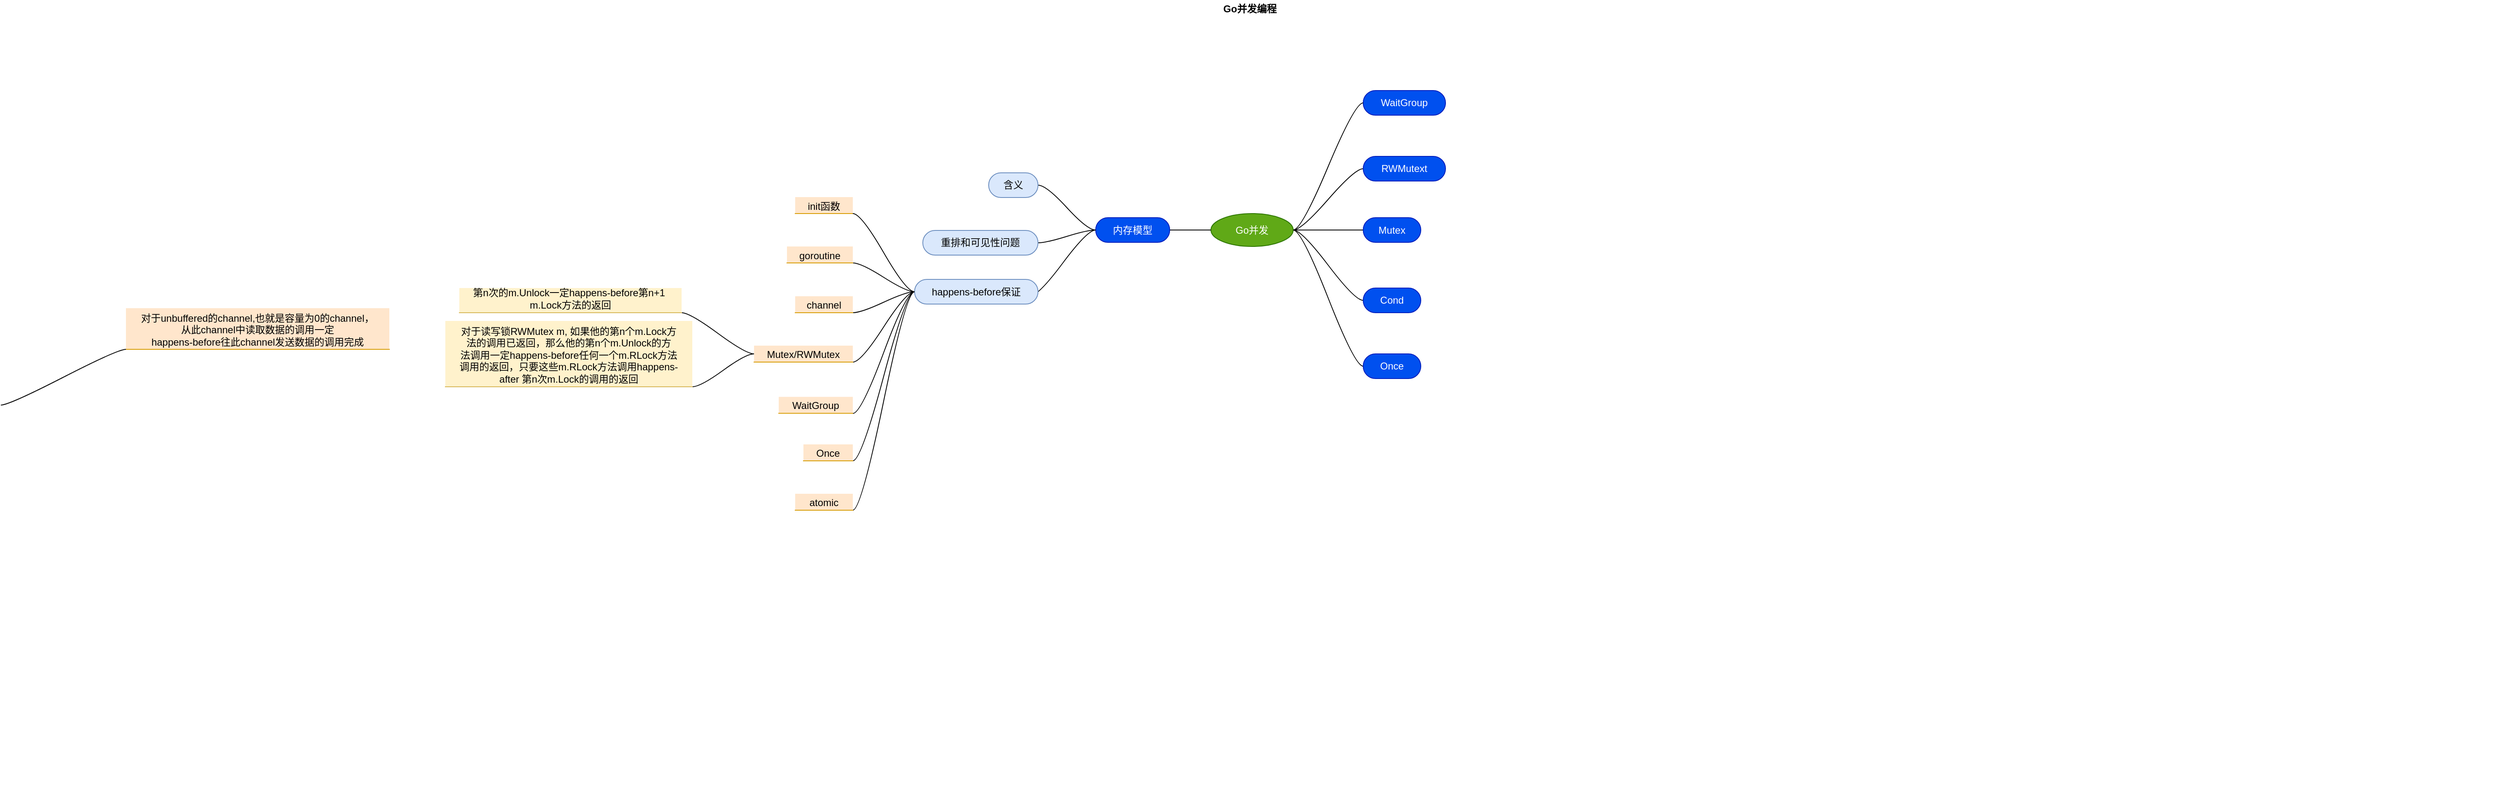 <mxfile version="18.0.2" type="github">
  <diagram id="CFVVoWSrZk2KTcpsz0eJ" name="第 1 页">
    <mxGraphModel dx="4493" dy="1837" grid="1" gridSize="10" guides="1" tooltips="1" connect="1" arrows="1" fold="1" page="1" pageScale="1" pageWidth="827" pageHeight="1169" math="0" shadow="0">
      <root>
        <mxCell id="0" />
        <mxCell id="1" parent="0" />
        <mxCell id="ClQNVbBQdnwnMK7u6O7Z-1" value="Go并发编程" style="swimlane;startSize=20;horizontal=1;containerType=tree;swimlaneLine=0;strokeColor=none;" vertex="1" parent="1">
          <mxGeometry x="-2622" y="-330" width="3035" height="984.5" as="geometry">
            <mxRectangle x="-500" y="60" width="100" height="20" as="alternateBounds" />
          </mxGeometry>
        </mxCell>
        <mxCell id="ClQNVbBQdnwnMK7u6O7Z-6" value="Go并发" style="ellipse;whiteSpace=wrap;html=1;align=center;treeFolding=1;treeMoving=1;newEdgeStyle={&quot;edgeStyle&quot;:&quot;entityRelationEdgeStyle&quot;,&quot;startArrow&quot;:&quot;none&quot;,&quot;endArrow&quot;:&quot;none&quot;,&quot;segment&quot;:10,&quot;curved&quot;:1};fillColor=#60a917;fontColor=#ffffff;strokeColor=#2D7600;" vertex="1" parent="ClQNVbBQdnwnMK7u6O7Z-1">
          <mxGeometry x="1470" y="259.5" width="100" height="40" as="geometry" />
        </mxCell>
        <mxCell id="ClQNVbBQdnwnMK7u6O7Z-7" value="WaitGroup" style="whiteSpace=wrap;html=1;rounded=1;arcSize=50;align=center;verticalAlign=middle;strokeWidth=1;autosize=1;spacing=4;treeFolding=1;treeMoving=1;newEdgeStyle={&quot;edgeStyle&quot;:&quot;entityRelationEdgeStyle&quot;,&quot;startArrow&quot;:&quot;none&quot;,&quot;endArrow&quot;:&quot;none&quot;,&quot;segment&quot;:10,&quot;curved&quot;:1};fillColor=#0050ef;fontColor=#ffffff;strokeColor=#001DBC;" vertex="1" parent="ClQNVbBQdnwnMK7u6O7Z-1">
          <mxGeometry x="1655" y="110" width="100" height="30" as="geometry" />
        </mxCell>
        <mxCell id="ClQNVbBQdnwnMK7u6O7Z-2" value="" style="edgeStyle=entityRelationEdgeStyle;startArrow=none;endArrow=none;segment=10;curved=1;rounded=0;" edge="1" parent="ClQNVbBQdnwnMK7u6O7Z-1" source="ClQNVbBQdnwnMK7u6O7Z-6" target="ClQNVbBQdnwnMK7u6O7Z-7">
          <mxGeometry relative="1" as="geometry" />
        </mxCell>
        <mxCell id="ClQNVbBQdnwnMK7u6O7Z-12" value="" style="edgeStyle=entityRelationEdgeStyle;startArrow=none;endArrow=none;segment=10;curved=1;rounded=0;" edge="1" target="ClQNVbBQdnwnMK7u6O7Z-13" source="ClQNVbBQdnwnMK7u6O7Z-6" parent="ClQNVbBQdnwnMK7u6O7Z-1">
          <mxGeometry relative="1" as="geometry">
            <mxPoint x="1070" y="339.5" as="sourcePoint" />
          </mxGeometry>
        </mxCell>
        <mxCell id="ClQNVbBQdnwnMK7u6O7Z-13" value="Mutex" style="whiteSpace=wrap;html=1;rounded=1;arcSize=50;align=center;verticalAlign=middle;strokeWidth=1;autosize=1;spacing=4;treeFolding=1;treeMoving=1;newEdgeStyle={&quot;edgeStyle&quot;:&quot;entityRelationEdgeStyle&quot;,&quot;startArrow&quot;:&quot;none&quot;,&quot;endArrow&quot;:&quot;none&quot;,&quot;segment&quot;:10,&quot;curved&quot;:1};direction=west;fillColor=#0050ef;fontColor=#ffffff;strokeColor=#001DBC;" vertex="1" parent="ClQNVbBQdnwnMK7u6O7Z-1">
          <mxGeometry x="1655" y="264.5" width="70" height="30" as="geometry" />
        </mxCell>
        <mxCell id="ClQNVbBQdnwnMK7u6O7Z-14" value="" style="edgeStyle=entityRelationEdgeStyle;startArrow=none;endArrow=none;segment=10;curved=1;rounded=0;" edge="1" target="ClQNVbBQdnwnMK7u6O7Z-15" source="ClQNVbBQdnwnMK7u6O7Z-6" parent="ClQNVbBQdnwnMK7u6O7Z-1">
          <mxGeometry relative="1" as="geometry">
            <mxPoint x="1070" y="339.5" as="sourcePoint" />
          </mxGeometry>
        </mxCell>
        <mxCell id="ClQNVbBQdnwnMK7u6O7Z-15" value="Cond" style="whiteSpace=wrap;html=1;rounded=1;arcSize=50;align=center;verticalAlign=middle;strokeWidth=1;autosize=1;spacing=4;treeFolding=1;treeMoving=1;newEdgeStyle={&quot;edgeStyle&quot;:&quot;entityRelationEdgeStyle&quot;,&quot;startArrow&quot;:&quot;none&quot;,&quot;endArrow&quot;:&quot;none&quot;,&quot;segment&quot;:10,&quot;curved&quot;:1};fillColor=#0050ef;fontColor=#ffffff;strokeColor=#001DBC;" vertex="1" parent="ClQNVbBQdnwnMK7u6O7Z-1">
          <mxGeometry x="1655" y="350" width="70" height="30" as="geometry" />
        </mxCell>
        <mxCell id="ClQNVbBQdnwnMK7u6O7Z-17" value="" style="edgeStyle=entityRelationEdgeStyle;startArrow=none;endArrow=none;segment=10;curved=1;rounded=0;" edge="1" target="ClQNVbBQdnwnMK7u6O7Z-18" source="ClQNVbBQdnwnMK7u6O7Z-6" parent="ClQNVbBQdnwnMK7u6O7Z-1">
          <mxGeometry relative="1" as="geometry">
            <mxPoint x="1070" y="339.5" as="sourcePoint" />
          </mxGeometry>
        </mxCell>
        <mxCell id="ClQNVbBQdnwnMK7u6O7Z-18" value="Once" style="whiteSpace=wrap;html=1;rounded=1;arcSize=50;align=center;verticalAlign=middle;strokeWidth=1;autosize=1;spacing=4;treeFolding=1;treeMoving=1;newEdgeStyle={&quot;edgeStyle&quot;:&quot;entityRelationEdgeStyle&quot;,&quot;startArrow&quot;:&quot;none&quot;,&quot;endArrow&quot;:&quot;none&quot;,&quot;segment&quot;:10,&quot;curved&quot;:1};fillColor=#0050ef;fontColor=#ffffff;strokeColor=#001DBC;" vertex="1" parent="ClQNVbBQdnwnMK7u6O7Z-1">
          <mxGeometry x="1655" y="430" width="70" height="30" as="geometry" />
        </mxCell>
        <mxCell id="ClQNVbBQdnwnMK7u6O7Z-23" value="" style="edgeStyle=entityRelationEdgeStyle;startArrow=none;endArrow=none;segment=10;curved=1;rounded=0;" edge="1" target="ClQNVbBQdnwnMK7u6O7Z-24" source="ClQNVbBQdnwnMK7u6O7Z-6" parent="ClQNVbBQdnwnMK7u6O7Z-1">
          <mxGeometry relative="1" as="geometry">
            <mxPoint x="1030" y="329.5" as="sourcePoint" />
          </mxGeometry>
        </mxCell>
        <mxCell id="ClQNVbBQdnwnMK7u6O7Z-24" value="RWMutext" style="whiteSpace=wrap;html=1;rounded=1;arcSize=50;align=center;verticalAlign=middle;strokeWidth=1;autosize=1;spacing=4;treeFolding=1;treeMoving=1;newEdgeStyle={&quot;edgeStyle&quot;:&quot;entityRelationEdgeStyle&quot;,&quot;startArrow&quot;:&quot;none&quot;,&quot;endArrow&quot;:&quot;none&quot;,&quot;segment&quot;:10,&quot;curved&quot;:1};fillColor=#0050ef;fontColor=#ffffff;strokeColor=#001DBC;" vertex="1" parent="ClQNVbBQdnwnMK7u6O7Z-1">
          <mxGeometry x="1655" y="190" width="100" height="30" as="geometry" />
        </mxCell>
        <mxCell id="ClQNVbBQdnwnMK7u6O7Z-39" value="" style="edgeStyle=entityRelationEdgeStyle;startArrow=none;endArrow=none;segment=10;curved=1;rounded=0;" edge="1" target="ClQNVbBQdnwnMK7u6O7Z-40" source="ClQNVbBQdnwnMK7u6O7Z-6" parent="ClQNVbBQdnwnMK7u6O7Z-1">
          <mxGeometry relative="1" as="geometry">
            <mxPoint x="1070" y="339.5" as="sourcePoint" />
          </mxGeometry>
        </mxCell>
        <mxCell id="ClQNVbBQdnwnMK7u6O7Z-40" value="内存模型" style="whiteSpace=wrap;html=1;rounded=1;arcSize=50;align=center;verticalAlign=middle;strokeWidth=1;autosize=1;spacing=4;treeFolding=1;treeMoving=1;newEdgeStyle={&quot;edgeStyle&quot;:&quot;entityRelationEdgeStyle&quot;,&quot;startArrow&quot;:&quot;none&quot;,&quot;endArrow&quot;:&quot;none&quot;,&quot;segment&quot;:10,&quot;curved&quot;:1};fillColor=#0050ef;strokeColor=#001DBC;fontColor=#ffffff;" vertex="1" parent="ClQNVbBQdnwnMK7u6O7Z-1">
          <mxGeometry x="1330" y="264.5" width="90" height="30" as="geometry" />
        </mxCell>
        <mxCell id="ClQNVbBQdnwnMK7u6O7Z-47" value="" style="edgeStyle=entityRelationEdgeStyle;startArrow=none;endArrow=none;segment=10;curved=1;rounded=0;exitX=0;exitY=0.5;exitDx=0;exitDy=0;" edge="1" target="ClQNVbBQdnwnMK7u6O7Z-48" source="ClQNVbBQdnwnMK7u6O7Z-40" parent="ClQNVbBQdnwnMK7u6O7Z-1">
          <mxGeometry relative="1" as="geometry">
            <mxPoint x="1245" y="300" as="sourcePoint" />
          </mxGeometry>
        </mxCell>
        <mxCell id="ClQNVbBQdnwnMK7u6O7Z-48" value="含义" style="whiteSpace=wrap;html=1;rounded=1;arcSize=50;align=center;verticalAlign=middle;strokeWidth=1;autosize=1;spacing=4;treeFolding=1;treeMoving=1;newEdgeStyle={&quot;edgeStyle&quot;:&quot;entityRelationEdgeStyle&quot;,&quot;startArrow&quot;:&quot;none&quot;,&quot;endArrow&quot;:&quot;none&quot;,&quot;segment&quot;:10,&quot;curved&quot;:1};fillColor=#dae8fc;strokeColor=#6c8ebf;" vertex="1" collapsed="1" parent="ClQNVbBQdnwnMK7u6O7Z-1">
          <mxGeometry x="1200" y="210" width="60" height="30" as="geometry" />
        </mxCell>
        <mxCell id="ClQNVbBQdnwnMK7u6O7Z-49" value="" style="edgeStyle=entityRelationEdgeStyle;startArrow=none;endArrow=none;segment=10;curved=1;rounded=0;exitX=0;exitY=0.5;exitDx=0;exitDy=0;entryX=0.933;entryY=0.683;entryDx=0;entryDy=0;entryPerimeter=0;" edge="1" target="ClQNVbBQdnwnMK7u6O7Z-50" source="ClQNVbBQdnwnMK7u6O7Z-40" parent="ClQNVbBQdnwnMK7u6O7Z-1">
          <mxGeometry relative="1" as="geometry">
            <mxPoint x="780" y="339.5" as="sourcePoint" />
            <mxPoint x="1250" y="345" as="targetPoint" />
          </mxGeometry>
        </mxCell>
        <mxCell id="ClQNVbBQdnwnMK7u6O7Z-50" value="happens-before保证" style="whiteSpace=wrap;html=1;rounded=1;arcSize=50;align=center;verticalAlign=middle;strokeWidth=1;autosize=1;spacing=4;treeFolding=1;treeMoving=1;newEdgeStyle={&quot;edgeStyle&quot;:&quot;entityRelationEdgeStyle&quot;,&quot;startArrow&quot;:&quot;none&quot;,&quot;endArrow&quot;:&quot;none&quot;,&quot;segment&quot;:10,&quot;curved&quot;:1};fillColor=#dae8fc;strokeColor=#6c8ebf;" vertex="1" parent="ClQNVbBQdnwnMK7u6O7Z-1">
          <mxGeometry x="1110" y="339.5" width="150" height="30" as="geometry" />
        </mxCell>
        <mxCell id="ClQNVbBQdnwnMK7u6O7Z-51" value="" style="edgeStyle=entityRelationEdgeStyle;startArrow=none;endArrow=none;segment=10;curved=1;rounded=0;exitX=0;exitY=0.5;exitDx=0;exitDy=0;" edge="1" target="ClQNVbBQdnwnMK7u6O7Z-52" source="ClQNVbBQdnwnMK7u6O7Z-40" parent="ClQNVbBQdnwnMK7u6O7Z-1">
          <mxGeometry relative="1" as="geometry">
            <mxPoint x="780" y="339.5" as="sourcePoint" />
          </mxGeometry>
        </mxCell>
        <mxCell id="ClQNVbBQdnwnMK7u6O7Z-52" value="重排和可见性问题" style="whiteSpace=wrap;html=1;rounded=1;arcSize=50;align=center;verticalAlign=middle;strokeWidth=1;autosize=1;spacing=4;treeFolding=1;treeMoving=1;newEdgeStyle={&quot;edgeStyle&quot;:&quot;entityRelationEdgeStyle&quot;,&quot;startArrow&quot;:&quot;none&quot;,&quot;endArrow&quot;:&quot;none&quot;,&quot;segment&quot;:10,&quot;curved&quot;:1};fillColor=#dae8fc;strokeColor=#6c8ebf;" vertex="1" collapsed="1" parent="ClQNVbBQdnwnMK7u6O7Z-1">
          <mxGeometry x="1120" y="280" width="140" height="30" as="geometry" />
        </mxCell>
        <mxCell id="ClQNVbBQdnwnMK7u6O7Z-53" value="在什么条件下，goroutine在读取一个变量的值的时候，&lt;br&gt;能够看到其他goroutine对这个变量进行的写的结果" style="whiteSpace=wrap;html=1;shape=partialRectangle;top=0;left=0;bottom=1;right=0;points=[[0,1],[1,1]];fillColor=#fff2cc;align=center;verticalAlign=bottom;routingCenterY=0.5;snapToPoint=1;recursiveResize=0;autosize=1;treeFolding=1;treeMoving=1;newEdgeStyle={&quot;edgeStyle&quot;:&quot;entityRelationEdgeStyle&quot;,&quot;startArrow&quot;:&quot;none&quot;,&quot;endArrow&quot;:&quot;none&quot;,&quot;segment&quot;:10,&quot;curved&quot;:1};strokeColor=#d6b656;" vertex="1" visible="0" parent="ClQNVbBQdnwnMK7u6O7Z-1">
          <mxGeometry x="695" y="160" width="320" height="30" as="geometry" />
        </mxCell>
        <mxCell id="ClQNVbBQdnwnMK7u6O7Z-54" value="" style="edgeStyle=entityRelationEdgeStyle;startArrow=none;endArrow=none;segment=10;curved=1;rounded=0;exitX=0;exitY=0.5;exitDx=0;exitDy=0;" edge="1" visible="0" target="ClQNVbBQdnwnMK7u6O7Z-53" parent="ClQNVbBQdnwnMK7u6O7Z-1" source="ClQNVbBQdnwnMK7u6O7Z-48">
          <mxGeometry relative="1" as="geometry">
            <mxPoint x="490" y="279.5" as="sourcePoint" />
          </mxGeometry>
        </mxCell>
        <mxCell id="ClQNVbBQdnwnMK7u6O7Z-59" value="由于指令重排，代码并不一定会按照我们写的顺序执行" style="whiteSpace=wrap;html=1;shape=partialRectangle;top=0;left=0;bottom=1;right=0;points=[[0,1],[1,1]];fillColor=#fff2cc;align=center;verticalAlign=bottom;routingCenterY=0.5;snapToPoint=1;recursiveResize=0;autosize=1;treeFolding=1;treeMoving=1;newEdgeStyle={&quot;edgeStyle&quot;:&quot;entityRelationEdgeStyle&quot;,&quot;startArrow&quot;:&quot;none&quot;,&quot;endArrow&quot;:&quot;none&quot;,&quot;segment&quot;:10,&quot;curved&quot;:1};strokeColor=#d6b656;" vertex="1" visible="0" parent="ClQNVbBQdnwnMK7u6O7Z-1">
          <mxGeometry x="750" y="230" width="320" height="20" as="geometry" />
        </mxCell>
        <mxCell id="ClQNVbBQdnwnMK7u6O7Z-60" value="" style="edgeStyle=entityRelationEdgeStyle;startArrow=none;endArrow=none;segment=10;curved=1;rounded=0;exitX=0;exitY=0.5;exitDx=0;exitDy=0;" edge="1" visible="0" target="ClQNVbBQdnwnMK7u6O7Z-59" parent="ClQNVbBQdnwnMK7u6O7Z-1" source="ClQNVbBQdnwnMK7u6O7Z-52">
          <mxGeometry relative="1" as="geometry">
            <mxPoint x="1310" y="370" as="sourcePoint" />
          </mxGeometry>
        </mxCell>
        <mxCell id="ClQNVbBQdnwnMK7u6O7Z-61" value="init函数" style="whiteSpace=wrap;html=1;shape=partialRectangle;top=0;left=0;bottom=1;right=0;points=[[0,1],[1,1]];fillColor=#ffe6cc;align=center;verticalAlign=bottom;routingCenterY=0.5;snapToPoint=1;recursiveResize=0;autosize=1;treeFolding=1;treeMoving=1;newEdgeStyle={&quot;edgeStyle&quot;:&quot;entityRelationEdgeStyle&quot;,&quot;startArrow&quot;:&quot;none&quot;,&quot;endArrow&quot;:&quot;none&quot;,&quot;segment&quot;:10,&quot;curved&quot;:1};strokeColor=#d79b00;" vertex="1" collapsed="1" parent="ClQNVbBQdnwnMK7u6O7Z-1">
          <mxGeometry x="965" y="239.5" width="70" height="20" as="geometry" />
        </mxCell>
        <mxCell id="ClQNVbBQdnwnMK7u6O7Z-62" value="" style="edgeStyle=entityRelationEdgeStyle;startArrow=none;endArrow=none;segment=10;curved=1;rounded=0;exitX=0;exitY=0.5;exitDx=0;exitDy=0;" edge="1" target="ClQNVbBQdnwnMK7u6O7Z-61" parent="ClQNVbBQdnwnMK7u6O7Z-1" source="ClQNVbBQdnwnMK7u6O7Z-50">
          <mxGeometry relative="1" as="geometry">
            <mxPoint x="1290" y="480" as="sourcePoint" />
          </mxGeometry>
        </mxCell>
        <mxCell id="ClQNVbBQdnwnMK7u6O7Z-63" value="应用程序的初始化是在单一的goroutine执行的。&lt;br&gt;如果包p导入了包q,那么,q的init函数的执行一定&lt;br&gt;happens-before p的任何初始化代码&lt;br&gt;" style="whiteSpace=wrap;html=1;shape=partialRectangle;top=0;left=0;bottom=1;right=0;points=[[0,1],[1,1]];fillColor=#fff2cc;align=center;verticalAlign=bottom;routingCenterY=0.5;snapToPoint=1;recursiveResize=0;autosize=1;treeFolding=1;treeMoving=1;newEdgeStyle={&quot;edgeStyle&quot;:&quot;entityRelationEdgeStyle&quot;,&quot;startArrow&quot;:&quot;none&quot;,&quot;endArrow&quot;:&quot;none&quot;,&quot;segment&quot;:10,&quot;curved&quot;:1};strokeColor=#d6b656;" vertex="1" visible="0" parent="ClQNVbBQdnwnMK7u6O7Z-1">
          <mxGeometry x="635" y="209.5" width="290" height="50" as="geometry" />
        </mxCell>
        <mxCell id="ClQNVbBQdnwnMK7u6O7Z-64" value="" style="edgeStyle=entityRelationEdgeStyle;startArrow=none;endArrow=none;segment=10;curved=1;rounded=0;exitX=0;exitY=1;exitDx=0;exitDy=0;" edge="1" visible="0" target="ClQNVbBQdnwnMK7u6O7Z-63" parent="ClQNVbBQdnwnMK7u6O7Z-1" source="ClQNVbBQdnwnMK7u6O7Z-61">
          <mxGeometry relative="1" as="geometry">
            <mxPoint x="1000" y="450" as="sourcePoint" />
          </mxGeometry>
        </mxCell>
        <mxCell id="ClQNVbBQdnwnMK7u6O7Z-70" value="" style="edgeStyle=entityRelationEdgeStyle;startArrow=none;endArrow=none;segment=10;curved=1;rounded=0;exitX=0;exitY=0.5;exitDx=0;exitDy=0;" edge="1" target="ClQNVbBQdnwnMK7u6O7Z-71" source="ClQNVbBQdnwnMK7u6O7Z-50" parent="ClQNVbBQdnwnMK7u6O7Z-1">
          <mxGeometry relative="1" as="geometry">
            <mxPoint x="-1530" y="-85.5" as="sourcePoint" />
          </mxGeometry>
        </mxCell>
        <mxCell id="ClQNVbBQdnwnMK7u6O7Z-71" value="goroutine" style="whiteSpace=wrap;html=1;shape=partialRectangle;top=0;left=0;bottom=1;right=0;points=[[0,1],[1,1]];fillColor=#ffe6cc;align=center;verticalAlign=bottom;routingCenterY=0.5;snapToPoint=1;recursiveResize=0;autosize=1;treeFolding=1;treeMoving=1;newEdgeStyle={&quot;edgeStyle&quot;:&quot;entityRelationEdgeStyle&quot;,&quot;startArrow&quot;:&quot;none&quot;,&quot;endArrow&quot;:&quot;none&quot;,&quot;segment&quot;:10,&quot;curved&quot;:1};strokeColor=#d79b00;" vertex="1" collapsed="1" parent="ClQNVbBQdnwnMK7u6O7Z-1">
          <mxGeometry x="955" y="299.5" width="80" height="20" as="geometry" />
        </mxCell>
        <mxCell id="ClQNVbBQdnwnMK7u6O7Z-72" value="" style="edgeStyle=entityRelationEdgeStyle;startArrow=none;endArrow=none;segment=10;curved=1;rounded=0;exitX=0;exitY=1;exitDx=0;exitDy=0;" edge="1" visible="0" target="ClQNVbBQdnwnMK7u6O7Z-77" source="ClQNVbBQdnwnMK7u6O7Z-71" parent="ClQNVbBQdnwnMK7u6O7Z-1">
          <mxGeometry relative="1" as="geometry">
            <mxPoint x="-1530" y="-85.5" as="sourcePoint" />
          </mxGeometry>
        </mxCell>
        <mxCell id="ClQNVbBQdnwnMK7u6O7Z-77" value="启动goroutine的go语句的执行，一定&lt;br&gt;happens-before此goroutine内的代码执行" style="whiteSpace=wrap;html=1;shape=partialRectangle;top=0;left=0;bottom=1;right=0;points=[[0,1],[1,1]];fillColor=#fff2cc;align=center;verticalAlign=bottom;routingCenterY=0.5;snapToPoint=1;recursiveResize=0;autosize=1;treeFolding=1;treeMoving=1;newEdgeStyle={&quot;edgeStyle&quot;:&quot;entityRelationEdgeStyle&quot;,&quot;startArrow&quot;:&quot;none&quot;,&quot;endArrow&quot;:&quot;none&quot;,&quot;segment&quot;:10,&quot;curved&quot;:1};strokeColor=#d6b656;" vertex="1" visible="0" parent="ClQNVbBQdnwnMK7u6O7Z-1">
          <mxGeometry x="630" y="289.5" width="250" height="30" as="geometry" />
        </mxCell>
        <mxCell id="ClQNVbBQdnwnMK7u6O7Z-79" value="" style="edgeStyle=entityRelationEdgeStyle;startArrow=none;endArrow=none;segment=10;curved=1;rounded=0;exitX=0;exitY=0.5;exitDx=0;exitDy=0;" edge="1" target="ClQNVbBQdnwnMK7u6O7Z-80" source="ClQNVbBQdnwnMK7u6O7Z-50" parent="ClQNVbBQdnwnMK7u6O7Z-1">
          <mxGeometry relative="1" as="geometry">
            <mxPoint x="-1530" y="-105.5" as="sourcePoint" />
          </mxGeometry>
        </mxCell>
        <mxCell id="ClQNVbBQdnwnMK7u6O7Z-80" value="channel" style="whiteSpace=wrap;html=1;shape=partialRectangle;top=0;left=0;bottom=1;right=0;points=[[0,1],[1,1]];fillColor=#ffe6cc;align=center;verticalAlign=bottom;routingCenterY=0.5;snapToPoint=1;recursiveResize=0;autosize=1;treeFolding=1;treeMoving=1;newEdgeStyle={&quot;edgeStyle&quot;:&quot;entityRelationEdgeStyle&quot;,&quot;startArrow&quot;:&quot;none&quot;,&quot;endArrow&quot;:&quot;none&quot;,&quot;segment&quot;:10,&quot;curved&quot;:1};strokeColor=#d79b00;" vertex="1" collapsed="1" parent="ClQNVbBQdnwnMK7u6O7Z-1">
          <mxGeometry x="965" y="360" width="70" height="20" as="geometry" />
        </mxCell>
        <mxCell id="ClQNVbBQdnwnMK7u6O7Z-81" value="" style="edgeStyle=entityRelationEdgeStyle;startArrow=none;endArrow=none;segment=10;curved=1;rounded=0;exitX=0;exitY=0.5;exitDx=0;exitDy=0;" edge="1" target="ClQNVbBQdnwnMK7u6O7Z-82" source="ClQNVbBQdnwnMK7u6O7Z-50" parent="ClQNVbBQdnwnMK7u6O7Z-1">
          <mxGeometry relative="1" as="geometry">
            <mxPoint x="-1530" y="-105.5" as="sourcePoint" />
          </mxGeometry>
        </mxCell>
        <mxCell id="ClQNVbBQdnwnMK7u6O7Z-82" value="Mutex/RWMutex" style="whiteSpace=wrap;html=1;shape=partialRectangle;top=0;left=0;bottom=1;right=0;points=[[0,1],[1,1]];fillColor=#ffe6cc;align=center;verticalAlign=bottom;routingCenterY=0.5;snapToPoint=1;recursiveResize=0;autosize=1;treeFolding=1;treeMoving=1;newEdgeStyle={&quot;edgeStyle&quot;:&quot;entityRelationEdgeStyle&quot;,&quot;startArrow&quot;:&quot;none&quot;,&quot;endArrow&quot;:&quot;none&quot;,&quot;segment&quot;:10,&quot;curved&quot;:1};strokeColor=#d79b00;" vertex="1" parent="ClQNVbBQdnwnMK7u6O7Z-1">
          <mxGeometry x="915" y="420" width="120" height="20" as="geometry" />
        </mxCell>
        <mxCell id="ClQNVbBQdnwnMK7u6O7Z-83" value="" style="edgeStyle=entityRelationEdgeStyle;startArrow=none;endArrow=none;segment=10;curved=1;rounded=0;exitX=0;exitY=0.5;exitDx=0;exitDy=0;" edge="1" target="ClQNVbBQdnwnMK7u6O7Z-84" source="ClQNVbBQdnwnMK7u6O7Z-50" parent="ClQNVbBQdnwnMK7u6O7Z-1">
          <mxGeometry relative="1" as="geometry">
            <mxPoint x="-1530" y="-95.5" as="sourcePoint" />
          </mxGeometry>
        </mxCell>
        <mxCell id="ClQNVbBQdnwnMK7u6O7Z-84" value="WaitGroup" style="whiteSpace=wrap;html=1;shape=partialRectangle;top=0;left=0;bottom=1;right=0;points=[[0,1],[1,1]];fillColor=#ffe6cc;align=center;verticalAlign=bottom;routingCenterY=0.5;snapToPoint=1;recursiveResize=0;autosize=1;treeFolding=1;treeMoving=1;newEdgeStyle={&quot;edgeStyle&quot;:&quot;entityRelationEdgeStyle&quot;,&quot;startArrow&quot;:&quot;none&quot;,&quot;endArrow&quot;:&quot;none&quot;,&quot;segment&quot;:10,&quot;curved&quot;:1};strokeColor=#d79b00;" vertex="1" parent="ClQNVbBQdnwnMK7u6O7Z-1">
          <mxGeometry x="945" y="482.25" width="90" height="20" as="geometry" />
        </mxCell>
        <mxCell id="ClQNVbBQdnwnMK7u6O7Z-85" value="" style="edgeStyle=entityRelationEdgeStyle;startArrow=none;endArrow=none;segment=10;curved=1;rounded=0;exitX=0;exitY=0.5;exitDx=0;exitDy=0;" edge="1" target="ClQNVbBQdnwnMK7u6O7Z-86" source="ClQNVbBQdnwnMK7u6O7Z-50" parent="ClQNVbBQdnwnMK7u6O7Z-1">
          <mxGeometry relative="1" as="geometry">
            <mxPoint x="-1530" y="-55.5" as="sourcePoint" />
          </mxGeometry>
        </mxCell>
        <mxCell id="ClQNVbBQdnwnMK7u6O7Z-86" value="Once" style="whiteSpace=wrap;html=1;shape=partialRectangle;top=0;left=0;bottom=1;right=0;points=[[0,1],[1,1]];fillColor=#ffe6cc;align=center;verticalAlign=bottom;routingCenterY=0.5;snapToPoint=1;recursiveResize=0;autosize=1;treeFolding=1;treeMoving=1;newEdgeStyle={&quot;edgeStyle&quot;:&quot;entityRelationEdgeStyle&quot;,&quot;startArrow&quot;:&quot;none&quot;,&quot;endArrow&quot;:&quot;none&quot;,&quot;segment&quot;:10,&quot;curved&quot;:1};strokeColor=#d79b00;" vertex="1" parent="ClQNVbBQdnwnMK7u6O7Z-1">
          <mxGeometry x="975" y="540" width="60" height="20" as="geometry" />
        </mxCell>
        <mxCell id="ClQNVbBQdnwnMK7u6O7Z-87" value="" style="edgeStyle=entityRelationEdgeStyle;startArrow=none;endArrow=none;segment=10;curved=1;rounded=0;exitX=0;exitY=0.5;exitDx=0;exitDy=0;" edge="1" target="ClQNVbBQdnwnMK7u6O7Z-88" source="ClQNVbBQdnwnMK7u6O7Z-50" parent="ClQNVbBQdnwnMK7u6O7Z-1">
          <mxGeometry relative="1" as="geometry">
            <mxPoint x="-1530" y="-55.5" as="sourcePoint" />
          </mxGeometry>
        </mxCell>
        <mxCell id="ClQNVbBQdnwnMK7u6O7Z-88" value="atomic" style="whiteSpace=wrap;html=1;shape=partialRectangle;top=0;left=0;bottom=1;right=0;points=[[0,1],[1,1]];fillColor=#ffe6cc;align=center;verticalAlign=bottom;routingCenterY=0.5;snapToPoint=1;recursiveResize=0;autosize=1;treeFolding=1;treeMoving=1;newEdgeStyle={&quot;edgeStyle&quot;:&quot;entityRelationEdgeStyle&quot;,&quot;startArrow&quot;:&quot;none&quot;,&quot;endArrow&quot;:&quot;none&quot;,&quot;segment&quot;:10,&quot;curved&quot;:1};strokeColor=#d79b00;" vertex="1" parent="ClQNVbBQdnwnMK7u6O7Z-1">
          <mxGeometry x="965" y="600" width="70" height="20" as="geometry" />
        </mxCell>
        <mxCell id="ClQNVbBQdnwnMK7u6O7Z-89" value="" style="edgeStyle=entityRelationEdgeStyle;startArrow=none;endArrow=none;segment=10;curved=1;rounded=0;exitX=0;exitY=0.5;exitDx=0;exitDy=0;" edge="1" visible="0" target="ClQNVbBQdnwnMK7u6O7Z-90" source="ClQNVbBQdnwnMK7u6O7Z-80" parent="ClQNVbBQdnwnMK7u6O7Z-1">
          <mxGeometry relative="1" as="geometry">
            <mxPoint x="-1512" y="-55.5" as="sourcePoint" />
          </mxGeometry>
        </mxCell>
        <mxCell id="ClQNVbBQdnwnMK7u6O7Z-90" value="往channel中的发送操作，happens-before从这个&lt;br&gt;channel接受相应的数据完成之前" style="whiteSpace=wrap;html=1;shape=partialRectangle;top=0;left=0;bottom=1;right=0;points=[[0,1],[1,1]];fillColor=#fff2cc;align=center;verticalAlign=bottom;routingCenterY=0.5;snapToPoint=1;recursiveResize=0;autosize=1;treeFolding=1;treeMoving=1;newEdgeStyle={&quot;edgeStyle&quot;:&quot;entityRelationEdgeStyle&quot;,&quot;startArrow&quot;:&quot;none&quot;,&quot;endArrow&quot;:&quot;none&quot;,&quot;segment&quot;:10,&quot;curved&quot;:1};strokeColor=#d6b656;" vertex="1" visible="0" collapsed="1" parent="ClQNVbBQdnwnMK7u6O7Z-1">
          <mxGeometry x="542" y="229.5" width="290" height="30" as="geometry" />
        </mxCell>
        <mxCell id="ClQNVbBQdnwnMK7u6O7Z-91" value="" style="edgeStyle=entityRelationEdgeStyle;startArrow=none;endArrow=none;segment=10;curved=1;rounded=0;exitX=0;exitY=0.5;exitDx=0;exitDy=0;" edge="1" visible="0" target="ClQNVbBQdnwnMK7u6O7Z-92" source="ClQNVbBQdnwnMK7u6O7Z-80" parent="ClQNVbBQdnwnMK7u6O7Z-1">
          <mxGeometry relative="1" as="geometry">
            <mxPoint x="-1657" y="-40.0" as="sourcePoint" />
          </mxGeometry>
        </mxCell>
        <mxCell id="ClQNVbBQdnwnMK7u6O7Z-92" value="close一个channel的调用，肯定happens-before从&lt;br&gt;关闭的channel中读取出一个零值" style="whiteSpace=wrap;html=1;shape=partialRectangle;top=0;left=0;bottom=1;right=0;points=[[0,1],[1,1]];fillColor=#fff2cc;align=center;verticalAlign=bottom;routingCenterY=0.5;snapToPoint=1;recursiveResize=0;autosize=1;treeFolding=1;treeMoving=1;newEdgeStyle={&quot;edgeStyle&quot;:&quot;entityRelationEdgeStyle&quot;,&quot;startArrow&quot;:&quot;none&quot;,&quot;endArrow&quot;:&quot;none&quot;,&quot;segment&quot;:10,&quot;curved&quot;:1};strokeColor=#d6b656;" vertex="1" visible="0" collapsed="1" parent="ClQNVbBQdnwnMK7u6O7Z-1">
          <mxGeometry x="542" y="300" width="290" height="30" as="geometry" />
        </mxCell>
        <mxCell id="ClQNVbBQdnwnMK7u6O7Z-93" value="" style="edgeStyle=entityRelationEdgeStyle;startArrow=none;endArrow=none;segment=10;curved=1;rounded=0;exitX=0;exitY=0.5;exitDx=0;exitDy=0;" edge="1" visible="0" target="ClQNVbBQdnwnMK7u6O7Z-96" source="ClQNVbBQdnwnMK7u6O7Z-80" parent="ClQNVbBQdnwnMK7u6O7Z-1">
          <mxGeometry relative="1" as="geometry">
            <mxPoint x="-1657" y="-40.0" as="sourcePoint" />
          </mxGeometry>
        </mxCell>
        <mxCell id="ClQNVbBQdnwnMK7u6O7Z-94" value="对于unbuffered的channel,也就是容量为0的channel，&lt;br&gt;从此channel中读取数据的调用一定&lt;br&gt;happens-before往此channel发送数据的调用完成" style="whiteSpace=wrap;html=1;shape=partialRectangle;top=0;left=0;bottom=1;right=0;points=[[0,1],[1,1]];fillColor=#ffe6cc;align=center;verticalAlign=bottom;routingCenterY=0.5;snapToPoint=1;recursiveResize=0;autosize=1;treeFolding=1;treeMoving=1;newEdgeStyle={&quot;edgeStyle&quot;:&quot;entityRelationEdgeStyle&quot;,&quot;startArrow&quot;:&quot;none&quot;,&quot;endArrow&quot;:&quot;none&quot;,&quot;segment&quot;:10,&quot;curved&quot;:1};strokeColor=#d79b00;" vertex="1" collapsed="1" parent="ClQNVbBQdnwnMK7u6O7Z-1">
          <mxGeometry x="152" y="374.5" width="320" height="50" as="geometry" />
        </mxCell>
        <mxCell id="ClQNVbBQdnwnMK7u6O7Z-95" value="" style="edgeStyle=entityRelationEdgeStyle;startArrow=none;endArrow=none;segment=10;curved=1;rounded=0;exitX=0;exitY=0.5;exitDx=0;exitDy=0;" edge="1" target="ClQNVbBQdnwnMK7u6O7Z-94" source="ClQNVbBQdnwnMK7u6O7Z-96" parent="ClQNVbBQdnwnMK7u6O7Z-1">
          <mxGeometry relative="1" as="geometry">
            <mxPoint x="-1657" y="-25.5" as="sourcePoint" />
          </mxGeometry>
        </mxCell>
        <mxCell id="ClQNVbBQdnwnMK7u6O7Z-96" value="对于unbuffered的channel,也就是容量为0的channel，&lt;br&gt;从此channel中读取数据的调用一定&lt;br&gt;happens-before往此channel发送数据的调用完成" style="whiteSpace=wrap;html=1;shape=partialRectangle;top=0;left=0;bottom=1;right=0;points=[[0,1],[1,1]];fillColor=#fff2cc;align=center;verticalAlign=bottom;routingCenterY=0.5;snapToPoint=1;recursiveResize=0;autosize=1;treeFolding=1;treeMoving=1;newEdgeStyle={&quot;edgeStyle&quot;:&quot;entityRelationEdgeStyle&quot;,&quot;startArrow&quot;:&quot;none&quot;,&quot;endArrow&quot;:&quot;none&quot;,&quot;segment&quot;:10,&quot;curved&quot;:1};strokeColor=#d6b656;" vertex="1" visible="0" collapsed="1" parent="ClQNVbBQdnwnMK7u6O7Z-1">
          <mxGeometry x="512" y="374.5" width="320" height="50" as="geometry" />
        </mxCell>
        <mxCell id="ClQNVbBQdnwnMK7u6O7Z-97" value="" style="edgeStyle=entityRelationEdgeStyle;startArrow=none;endArrow=none;segment=10;curved=1;rounded=0;exitX=0;exitY=0.5;exitDx=0;exitDy=0;" edge="1" visible="0" target="ClQNVbBQdnwnMK7u6O7Z-98" source="ClQNVbBQdnwnMK7u6O7Z-80" parent="ClQNVbBQdnwnMK7u6O7Z-1">
          <mxGeometry relative="1" as="geometry">
            <mxPoint x="-1657" y="-40.0" as="sourcePoint" />
          </mxGeometry>
        </mxCell>
        <mxCell id="ClQNVbBQdnwnMK7u6O7Z-98" value="如果channel的容量是m(m&amp;gt;0),那么，第n个receive&lt;br&gt;一定happens-before第n+m个send的完成" style="whiteSpace=wrap;html=1;shape=partialRectangle;top=0;left=0;bottom=1;right=0;points=[[0,1],[1,1]];fillColor=#fff2cc;align=center;verticalAlign=bottom;routingCenterY=0.5;snapToPoint=1;recursiveResize=0;autosize=1;treeFolding=1;treeMoving=1;newEdgeStyle={&quot;edgeStyle&quot;:&quot;entityRelationEdgeStyle&quot;,&quot;startArrow&quot;:&quot;none&quot;,&quot;endArrow&quot;:&quot;none&quot;,&quot;segment&quot;:10,&quot;curved&quot;:1};strokeColor=#d6b656;" vertex="1" visible="0" collapsed="1" parent="ClQNVbBQdnwnMK7u6O7Z-1">
          <mxGeometry x="532" y="472.25" width="300" height="30" as="geometry" />
        </mxCell>
        <mxCell id="ClQNVbBQdnwnMK7u6O7Z-99" value="" style="edgeStyle=entityRelationEdgeStyle;startArrow=none;endArrow=none;segment=10;curved=1;rounded=0;exitX=0;exitY=0.5;exitDx=0;exitDy=0;" edge="1" target="ClQNVbBQdnwnMK7u6O7Z-100" source="ClQNVbBQdnwnMK7u6O7Z-82" parent="ClQNVbBQdnwnMK7u6O7Z-1">
          <mxGeometry relative="1" as="geometry">
            <mxPoint x="-1512" y="24.5" as="sourcePoint" />
          </mxGeometry>
        </mxCell>
        <mxCell id="ClQNVbBQdnwnMK7u6O7Z-100" value="第n次的m.Unlock一定happens-before第n+1&amp;nbsp;&lt;br&gt;m.Lock方法的返回" style="whiteSpace=wrap;html=1;shape=partialRectangle;top=0;left=0;bottom=1;right=0;points=[[0,1],[1,1]];fillColor=#fff2cc;align=center;verticalAlign=bottom;routingCenterY=0.5;snapToPoint=1;recursiveResize=0;autosize=1;treeFolding=1;treeMoving=1;newEdgeStyle={&quot;edgeStyle&quot;:&quot;entityRelationEdgeStyle&quot;,&quot;startArrow&quot;:&quot;none&quot;,&quot;endArrow&quot;:&quot;none&quot;,&quot;segment&quot;:10,&quot;curved&quot;:1};strokeColor=#d6b656;" vertex="1" parent="ClQNVbBQdnwnMK7u6O7Z-1">
          <mxGeometry x="557" y="350" width="270" height="30" as="geometry" />
        </mxCell>
        <mxCell id="ClQNVbBQdnwnMK7u6O7Z-102" value="" style="edgeStyle=entityRelationEdgeStyle;startArrow=none;endArrow=none;segment=10;curved=1;rounded=0;exitX=0;exitY=0.5;exitDx=0;exitDy=0;" edge="1" target="ClQNVbBQdnwnMK7u6O7Z-103" source="ClQNVbBQdnwnMK7u6O7Z-82" parent="ClQNVbBQdnwnMK7u6O7Z-1">
          <mxGeometry relative="1" as="geometry">
            <mxPoint x="-1707" y="100.0" as="sourcePoint" />
          </mxGeometry>
        </mxCell>
        <mxCell id="ClQNVbBQdnwnMK7u6O7Z-103" value="对于读写锁RWMutex m, 如果他的第n个m.Lock方&lt;br&gt;法的调用已返回，那么他的第n个m.Unlock的方&lt;br&gt;法调用一定happens-before任何一个m.RLock方法&lt;br&gt;调用的返回，只要这些m.RLock方法调用happens-&lt;br&gt;after 第n次m.Lock的调用的返回" style="whiteSpace=wrap;html=1;shape=partialRectangle;top=0;left=0;bottom=1;right=0;points=[[0,1],[1,1]];fillColor=#fff2cc;align=center;verticalAlign=bottom;routingCenterY=0.5;snapToPoint=1;recursiveResize=0;autosize=1;treeFolding=1;treeMoving=1;newEdgeStyle={&quot;edgeStyle&quot;:&quot;entityRelationEdgeStyle&quot;,&quot;startArrow&quot;:&quot;none&quot;,&quot;endArrow&quot;:&quot;none&quot;,&quot;segment&quot;:10,&quot;curved&quot;:1};strokeColor=#d6b656;" vertex="1" parent="ClQNVbBQdnwnMK7u6O7Z-1">
          <mxGeometry x="540" y="390" width="300" height="80" as="geometry" />
        </mxCell>
      </root>
    </mxGraphModel>
  </diagram>
</mxfile>
